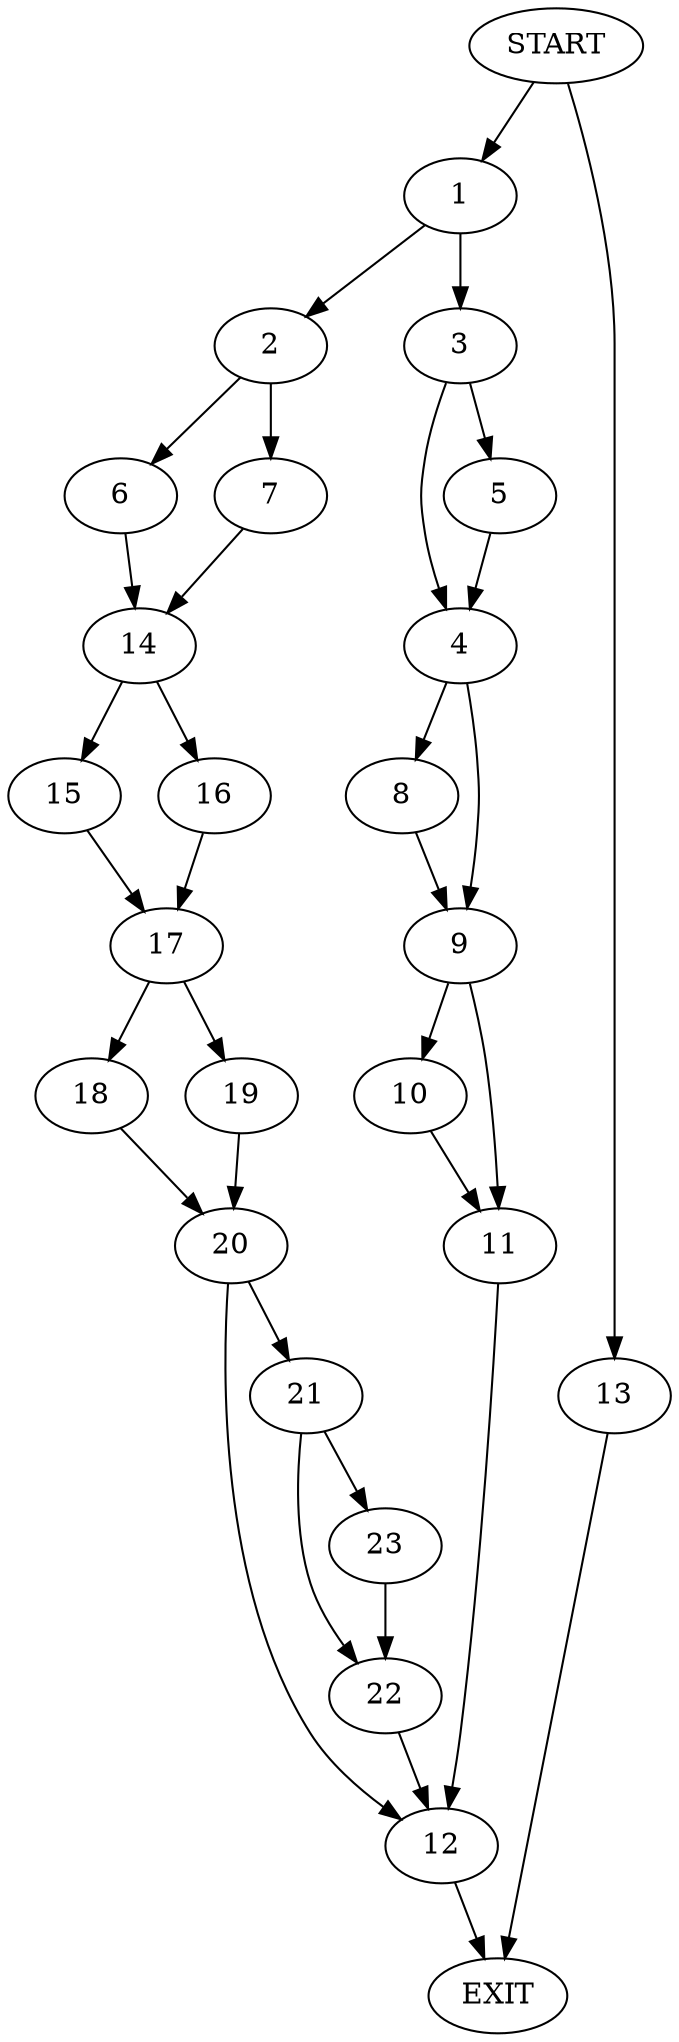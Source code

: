 digraph {
0 [label="START"]
24 [label="EXIT"]
0 -> 1
1 -> 2
1 -> 3
3 -> 4
3 -> 5
2 -> 6
2 -> 7
5 -> 4
4 -> 8
4 -> 9
9 -> 10
9 -> 11
8 -> 9
10 -> 11
11 -> 12
12 -> 24
0 -> 13
13 -> 24
7 -> 14
6 -> 14
14 -> 15
14 -> 16
16 -> 17
15 -> 17
17 -> 18
17 -> 19
19 -> 20
18 -> 20
20 -> 21
20 -> 12
21 -> 22
21 -> 23
22 -> 12
23 -> 22
}
